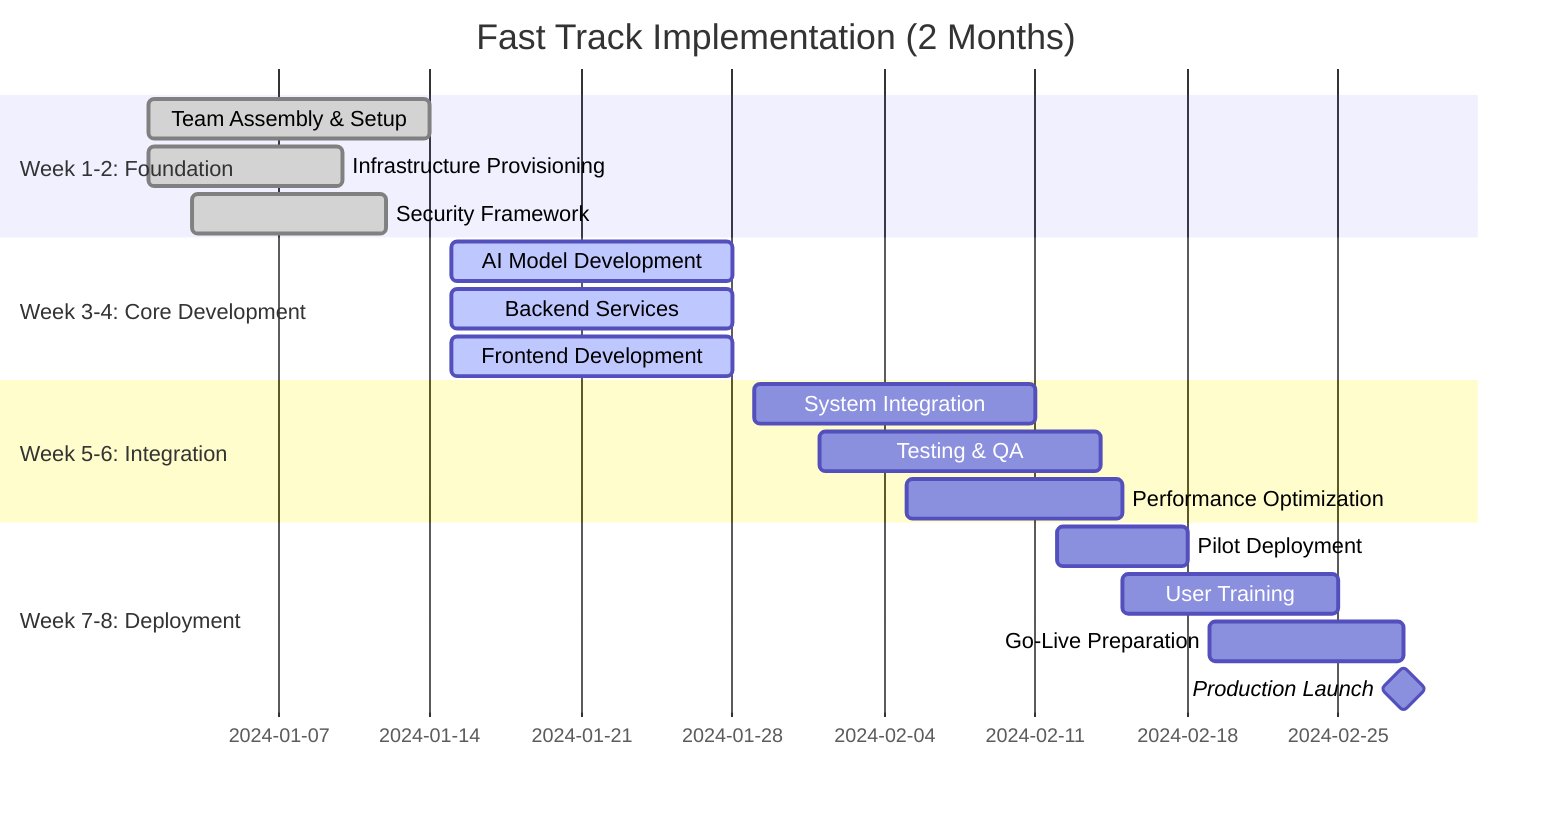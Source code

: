 gantt
    title Fast Track Implementation (2 Months)
    dateFormat  YYYY-MM-DD
    
    section Week 1-2: Foundation
    Team Assembly & Setup       :done, setup1, 2024-01-01, 2024-01-14
    Infrastructure Provisioning :done, infra1, 2024-01-01, 2024-01-10
    Security Framework          :done, sec1, 2024-01-03, 2024-01-12
    
    section Week 3-4: Core Development
    AI Model Development        :active, ai1, 2024-01-15, 2024-01-28
    Backend Services           :active, be1, 2024-01-15, 2024-01-28
    Frontend Development       :active, fe1, 2024-01-15, 2024-01-28
    
    section Week 5-6: Integration
    System Integration         :int1, 2024-01-29, 2024-02-11
    Testing & QA              :test1, 2024-02-01, 2024-02-14
    Performance Optimization   :perf1, 2024-02-05, 2024-02-15
    
    section Week 7-8: Deployment
    Pilot Deployment          :pilot1, 2024-02-12, 2024-02-18
    User Training            :train1, 2024-02-15, 2024-02-25
    Go-Live Preparation      :golive1, 2024-02-19, 2024-02-28
    Production Launch        :milestone, launch1, 2024-02-28, 0d